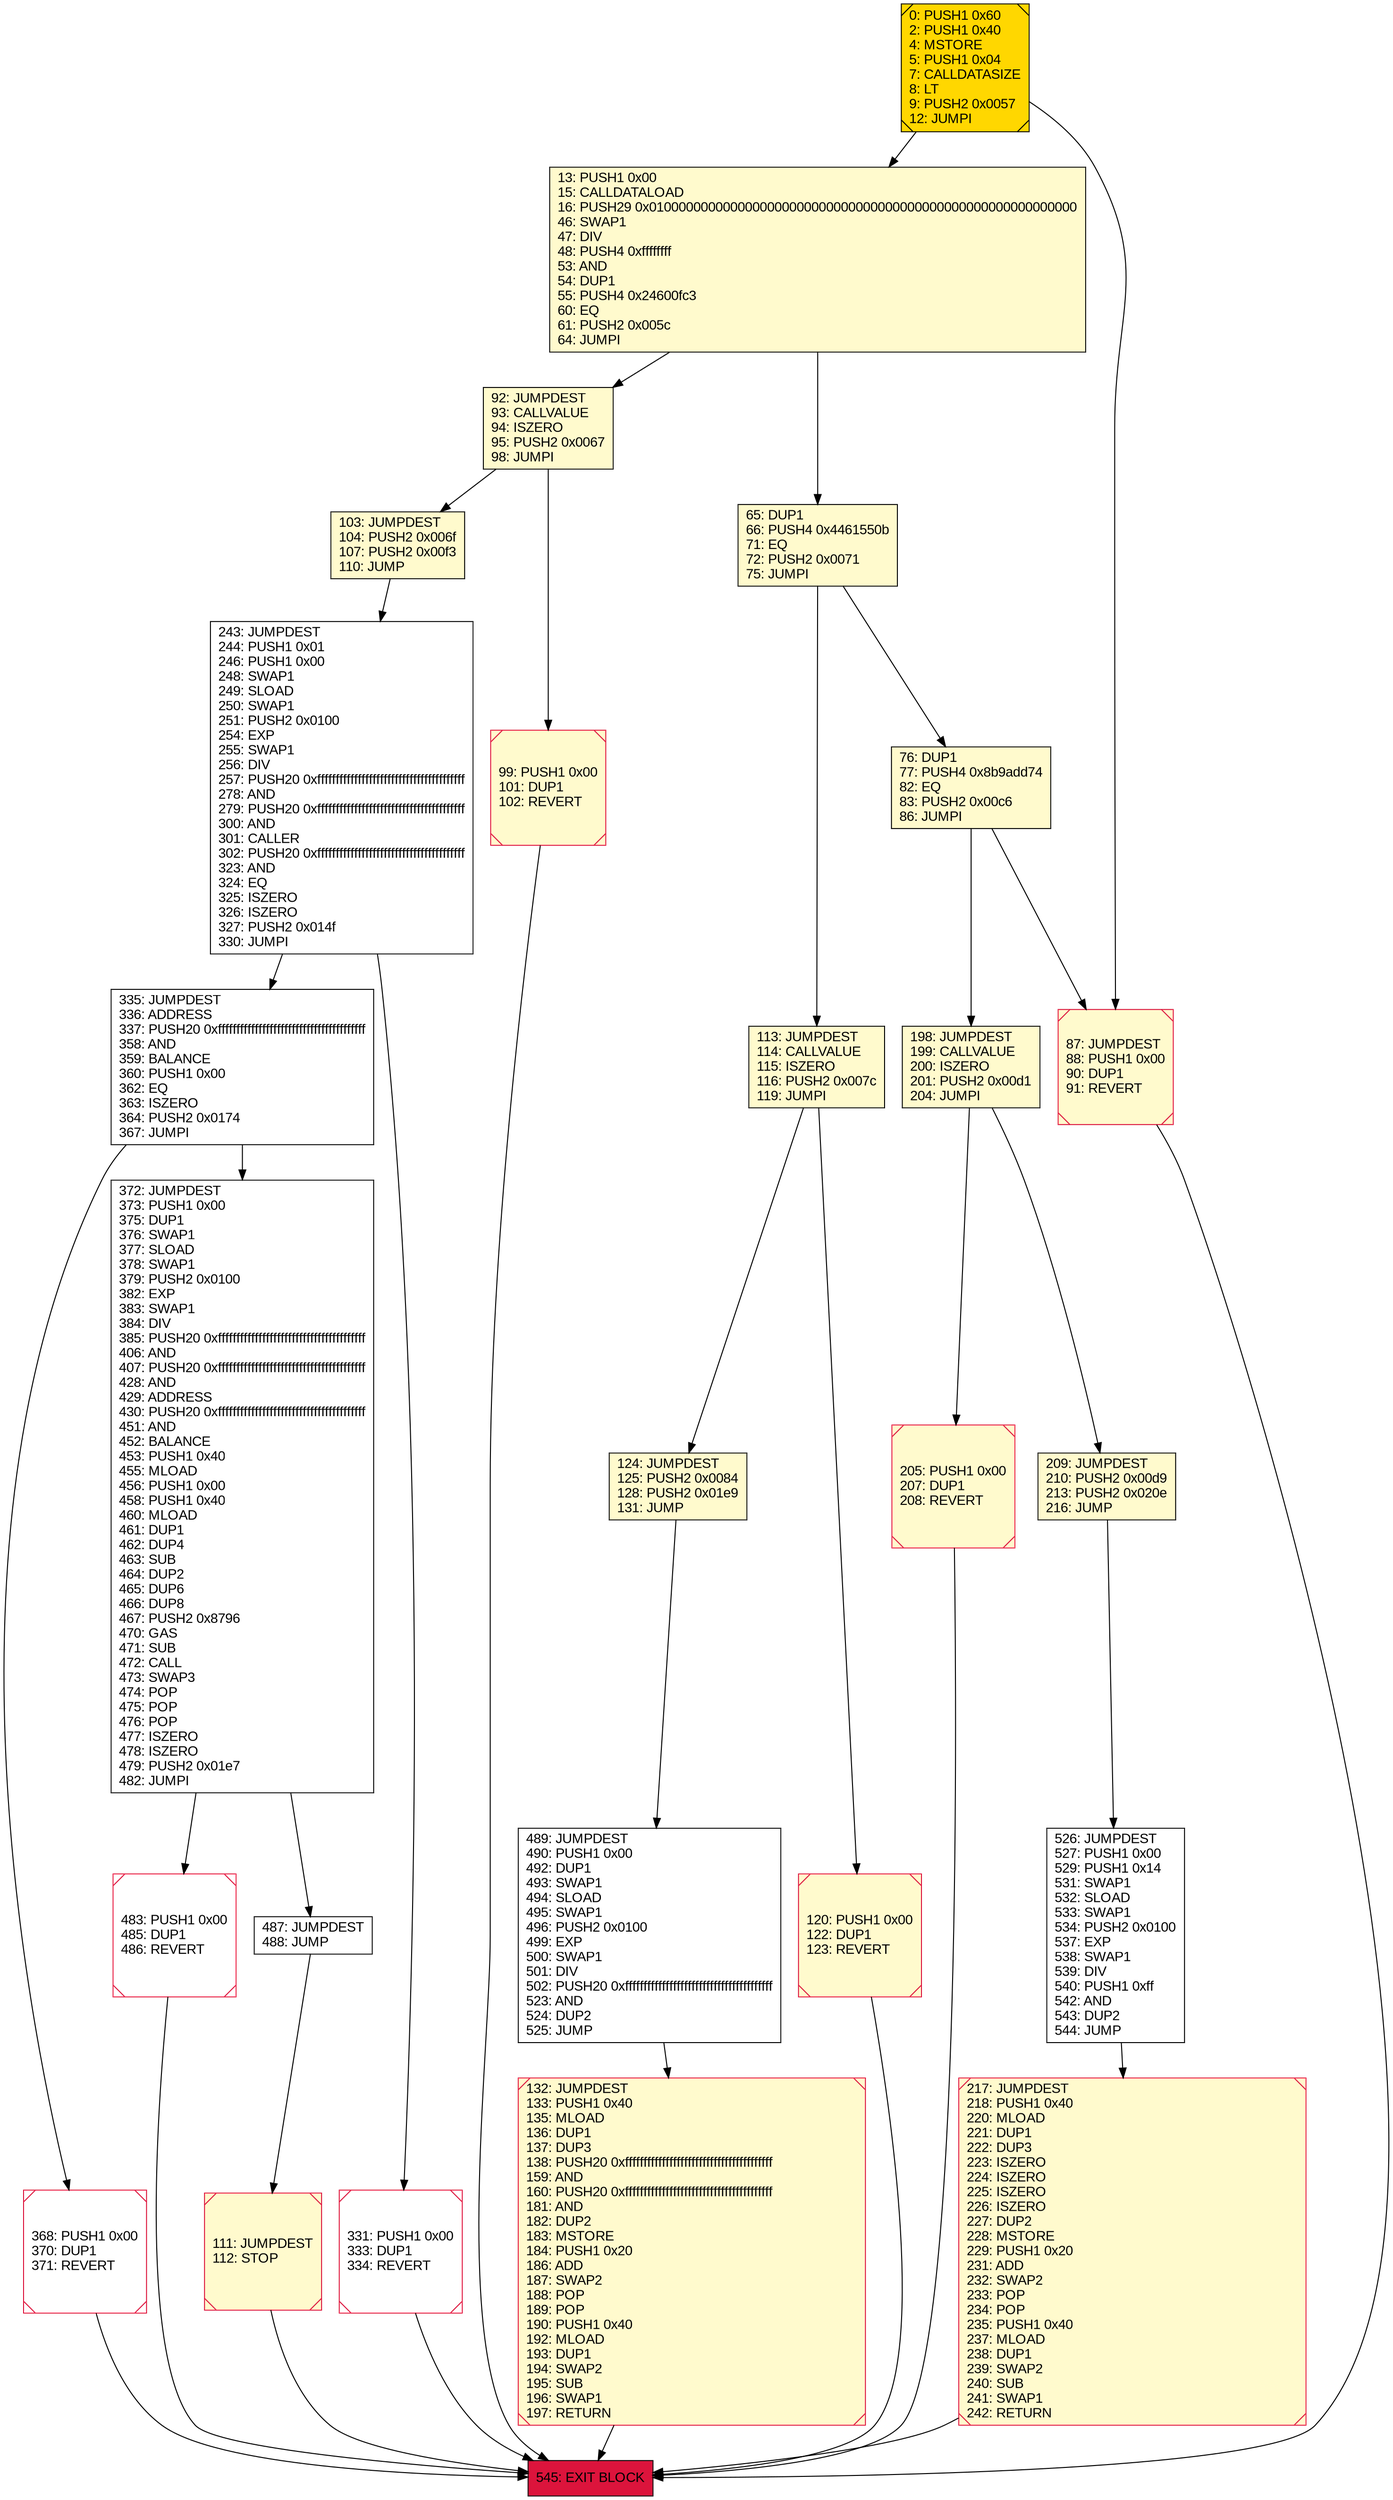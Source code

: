 digraph G {
bgcolor=transparent rankdir=UD;
node [shape=box style=filled color=black fillcolor=white fontname=arial fontcolor=black];
13 [label="13: PUSH1 0x00\l15: CALLDATALOAD\l16: PUSH29 0x0100000000000000000000000000000000000000000000000000000000\l46: SWAP1\l47: DIV\l48: PUSH4 0xffffffff\l53: AND\l54: DUP1\l55: PUSH4 0x24600fc3\l60: EQ\l61: PUSH2 0x005c\l64: JUMPI\l" fillcolor=lemonchiffon ];
99 [label="99: PUSH1 0x00\l101: DUP1\l102: REVERT\l" fillcolor=lemonchiffon shape=Msquare color=crimson ];
483 [label="483: PUSH1 0x00\l485: DUP1\l486: REVERT\l" shape=Msquare color=crimson ];
335 [label="335: JUMPDEST\l336: ADDRESS\l337: PUSH20 0xffffffffffffffffffffffffffffffffffffffff\l358: AND\l359: BALANCE\l360: PUSH1 0x00\l362: EQ\l363: ISZERO\l364: PUSH2 0x0174\l367: JUMPI\l" ];
372 [label="372: JUMPDEST\l373: PUSH1 0x00\l375: DUP1\l376: SWAP1\l377: SLOAD\l378: SWAP1\l379: PUSH2 0x0100\l382: EXP\l383: SWAP1\l384: DIV\l385: PUSH20 0xffffffffffffffffffffffffffffffffffffffff\l406: AND\l407: PUSH20 0xffffffffffffffffffffffffffffffffffffffff\l428: AND\l429: ADDRESS\l430: PUSH20 0xffffffffffffffffffffffffffffffffffffffff\l451: AND\l452: BALANCE\l453: PUSH1 0x40\l455: MLOAD\l456: PUSH1 0x00\l458: PUSH1 0x40\l460: MLOAD\l461: DUP1\l462: DUP4\l463: SUB\l464: DUP2\l465: DUP6\l466: DUP8\l467: PUSH2 0x8796\l470: GAS\l471: SUB\l472: CALL\l473: SWAP3\l474: POP\l475: POP\l476: POP\l477: ISZERO\l478: ISZERO\l479: PUSH2 0x01e7\l482: JUMPI\l" ];
198 [label="198: JUMPDEST\l199: CALLVALUE\l200: ISZERO\l201: PUSH2 0x00d1\l204: JUMPI\l" fillcolor=lemonchiffon ];
103 [label="103: JUMPDEST\l104: PUSH2 0x006f\l107: PUSH2 0x00f3\l110: JUMP\l" fillcolor=lemonchiffon ];
487 [label="487: JUMPDEST\l488: JUMP\l" ];
368 [label="368: PUSH1 0x00\l370: DUP1\l371: REVERT\l" shape=Msquare color=crimson ];
87 [label="87: JUMPDEST\l88: PUSH1 0x00\l90: DUP1\l91: REVERT\l" fillcolor=lemonchiffon shape=Msquare color=crimson ];
113 [label="113: JUMPDEST\l114: CALLVALUE\l115: ISZERO\l116: PUSH2 0x007c\l119: JUMPI\l" fillcolor=lemonchiffon ];
132 [label="132: JUMPDEST\l133: PUSH1 0x40\l135: MLOAD\l136: DUP1\l137: DUP3\l138: PUSH20 0xffffffffffffffffffffffffffffffffffffffff\l159: AND\l160: PUSH20 0xffffffffffffffffffffffffffffffffffffffff\l181: AND\l182: DUP2\l183: MSTORE\l184: PUSH1 0x20\l186: ADD\l187: SWAP2\l188: POP\l189: POP\l190: PUSH1 0x40\l192: MLOAD\l193: DUP1\l194: SWAP2\l195: SUB\l196: SWAP1\l197: RETURN\l" fillcolor=lemonchiffon shape=Msquare color=crimson ];
120 [label="120: PUSH1 0x00\l122: DUP1\l123: REVERT\l" fillcolor=lemonchiffon shape=Msquare color=crimson ];
243 [label="243: JUMPDEST\l244: PUSH1 0x01\l246: PUSH1 0x00\l248: SWAP1\l249: SLOAD\l250: SWAP1\l251: PUSH2 0x0100\l254: EXP\l255: SWAP1\l256: DIV\l257: PUSH20 0xffffffffffffffffffffffffffffffffffffffff\l278: AND\l279: PUSH20 0xffffffffffffffffffffffffffffffffffffffff\l300: AND\l301: CALLER\l302: PUSH20 0xffffffffffffffffffffffffffffffffffffffff\l323: AND\l324: EQ\l325: ISZERO\l326: ISZERO\l327: PUSH2 0x014f\l330: JUMPI\l" ];
209 [label="209: JUMPDEST\l210: PUSH2 0x00d9\l213: PUSH2 0x020e\l216: JUMP\l" fillcolor=lemonchiffon ];
489 [label="489: JUMPDEST\l490: PUSH1 0x00\l492: DUP1\l493: SWAP1\l494: SLOAD\l495: SWAP1\l496: PUSH2 0x0100\l499: EXP\l500: SWAP1\l501: DIV\l502: PUSH20 0xffffffffffffffffffffffffffffffffffffffff\l523: AND\l524: DUP2\l525: JUMP\l" ];
545 [label="545: EXIT BLOCK\l" fillcolor=crimson ];
65 [label="65: DUP1\l66: PUSH4 0x4461550b\l71: EQ\l72: PUSH2 0x0071\l75: JUMPI\l" fillcolor=lemonchiffon ];
217 [label="217: JUMPDEST\l218: PUSH1 0x40\l220: MLOAD\l221: DUP1\l222: DUP3\l223: ISZERO\l224: ISZERO\l225: ISZERO\l226: ISZERO\l227: DUP2\l228: MSTORE\l229: PUSH1 0x20\l231: ADD\l232: SWAP2\l233: POP\l234: POP\l235: PUSH1 0x40\l237: MLOAD\l238: DUP1\l239: SWAP2\l240: SUB\l241: SWAP1\l242: RETURN\l" fillcolor=lemonchiffon shape=Msquare color=crimson ];
526 [label="526: JUMPDEST\l527: PUSH1 0x00\l529: PUSH1 0x14\l531: SWAP1\l532: SLOAD\l533: SWAP1\l534: PUSH2 0x0100\l537: EXP\l538: SWAP1\l539: DIV\l540: PUSH1 0xff\l542: AND\l543: DUP2\l544: JUMP\l" ];
331 [label="331: PUSH1 0x00\l333: DUP1\l334: REVERT\l" shape=Msquare color=crimson ];
205 [label="205: PUSH1 0x00\l207: DUP1\l208: REVERT\l" fillcolor=lemonchiffon shape=Msquare color=crimson ];
92 [label="92: JUMPDEST\l93: CALLVALUE\l94: ISZERO\l95: PUSH2 0x0067\l98: JUMPI\l" fillcolor=lemonchiffon ];
0 [label="0: PUSH1 0x60\l2: PUSH1 0x40\l4: MSTORE\l5: PUSH1 0x04\l7: CALLDATASIZE\l8: LT\l9: PUSH2 0x0057\l12: JUMPI\l" fillcolor=lemonchiffon shape=Msquare fillcolor=gold ];
76 [label="76: DUP1\l77: PUSH4 0x8b9add74\l82: EQ\l83: PUSH2 0x00c6\l86: JUMPI\l" fillcolor=lemonchiffon ];
124 [label="124: JUMPDEST\l125: PUSH2 0x0084\l128: PUSH2 0x01e9\l131: JUMP\l" fillcolor=lemonchiffon ];
111 [label="111: JUMPDEST\l112: STOP\l" fillcolor=lemonchiffon shape=Msquare color=crimson ];
335 -> 372;
217 -> 545;
489 -> 132;
331 -> 545;
372 -> 483;
205 -> 545;
113 -> 120;
526 -> 217;
243 -> 335;
103 -> 243;
198 -> 209;
335 -> 368;
372 -> 487;
65 -> 76;
111 -> 545;
0 -> 87;
13 -> 65;
99 -> 545;
483 -> 545;
124 -> 489;
198 -> 205;
76 -> 87;
487 -> 111;
113 -> 124;
368 -> 545;
0 -> 13;
13 -> 92;
76 -> 198;
92 -> 99;
87 -> 545;
65 -> 113;
132 -> 545;
209 -> 526;
243 -> 331;
120 -> 545;
92 -> 103;
}